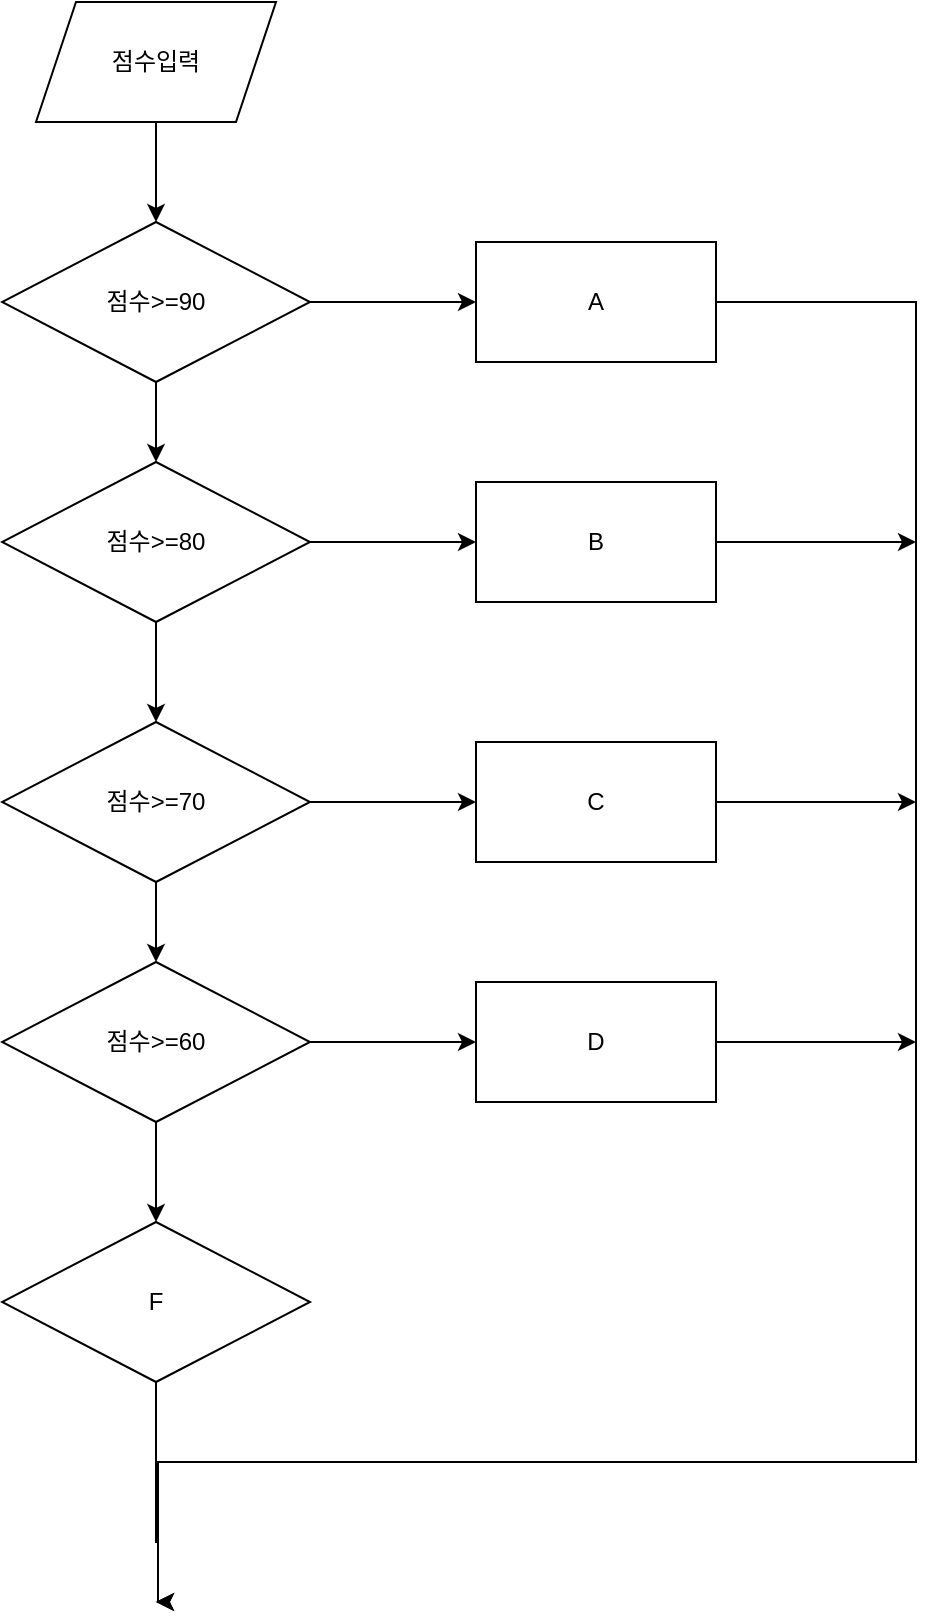 <mxfile version="24.0.5" type="device">
  <diagram name="페이지-1" id="Z_AxEMy0zzlvS63k3HP1">
    <mxGraphModel dx="1434" dy="746" grid="1" gridSize="10" guides="1" tooltips="1" connect="1" arrows="1" fold="1" page="1" pageScale="1" pageWidth="827" pageHeight="1169" math="0" shadow="0">
      <root>
        <mxCell id="0" />
        <mxCell id="1" parent="0" />
        <mxCell id="mpdxEOSK8AwaiTYZgKgU-11" style="edgeStyle=orthogonalEdgeStyle;rounded=0;orthogonalLoop=1;jettySize=auto;html=1;exitX=0.5;exitY=1;exitDx=0;exitDy=0;entryX=0.5;entryY=0;entryDx=0;entryDy=0;" edge="1" parent="1" source="mpdxEOSK8AwaiTYZgKgU-1" target="mpdxEOSK8AwaiTYZgKgU-2">
          <mxGeometry relative="1" as="geometry" />
        </mxCell>
        <mxCell id="mpdxEOSK8AwaiTYZgKgU-1" value="점수입력" style="shape=parallelogram;perimeter=parallelogramPerimeter;whiteSpace=wrap;html=1;fixedSize=1;" vertex="1" parent="1">
          <mxGeometry x="340" y="50" width="120" height="60" as="geometry" />
        </mxCell>
        <mxCell id="mpdxEOSK8AwaiTYZgKgU-12" style="edgeStyle=orthogonalEdgeStyle;rounded=0;orthogonalLoop=1;jettySize=auto;html=1;exitX=1;exitY=0.5;exitDx=0;exitDy=0;entryX=0;entryY=0.5;entryDx=0;entryDy=0;" edge="1" parent="1" source="mpdxEOSK8AwaiTYZgKgU-2" target="mpdxEOSK8AwaiTYZgKgU-6">
          <mxGeometry relative="1" as="geometry" />
        </mxCell>
        <mxCell id="mpdxEOSK8AwaiTYZgKgU-13" style="edgeStyle=orthogonalEdgeStyle;rounded=0;orthogonalLoop=1;jettySize=auto;html=1;exitX=0.5;exitY=1;exitDx=0;exitDy=0;entryX=0.5;entryY=0;entryDx=0;entryDy=0;" edge="1" parent="1" source="mpdxEOSK8AwaiTYZgKgU-2" target="mpdxEOSK8AwaiTYZgKgU-3">
          <mxGeometry relative="1" as="geometry" />
        </mxCell>
        <mxCell id="mpdxEOSK8AwaiTYZgKgU-2" value="점수&amp;gt;=90" style="rhombus;whiteSpace=wrap;html=1;" vertex="1" parent="1">
          <mxGeometry x="323" y="160" width="154" height="80" as="geometry" />
        </mxCell>
        <mxCell id="mpdxEOSK8AwaiTYZgKgU-14" style="edgeStyle=orthogonalEdgeStyle;rounded=0;orthogonalLoop=1;jettySize=auto;html=1;exitX=0.5;exitY=1;exitDx=0;exitDy=0;entryX=0.5;entryY=0;entryDx=0;entryDy=0;" edge="1" parent="1" source="mpdxEOSK8AwaiTYZgKgU-3" target="mpdxEOSK8AwaiTYZgKgU-4">
          <mxGeometry relative="1" as="geometry" />
        </mxCell>
        <mxCell id="mpdxEOSK8AwaiTYZgKgU-19" style="edgeStyle=orthogonalEdgeStyle;rounded=0;orthogonalLoop=1;jettySize=auto;html=1;exitX=1;exitY=0.5;exitDx=0;exitDy=0;entryX=0;entryY=0.5;entryDx=0;entryDy=0;" edge="1" parent="1" source="mpdxEOSK8AwaiTYZgKgU-3" target="mpdxEOSK8AwaiTYZgKgU-7">
          <mxGeometry relative="1" as="geometry" />
        </mxCell>
        <mxCell id="mpdxEOSK8AwaiTYZgKgU-3" value="점수&amp;gt;=80" style="rhombus;whiteSpace=wrap;html=1;" vertex="1" parent="1">
          <mxGeometry x="323" y="280" width="154" height="80" as="geometry" />
        </mxCell>
        <mxCell id="mpdxEOSK8AwaiTYZgKgU-15" style="edgeStyle=orthogonalEdgeStyle;rounded=0;orthogonalLoop=1;jettySize=auto;html=1;exitX=0.5;exitY=1;exitDx=0;exitDy=0;entryX=0.5;entryY=0;entryDx=0;entryDy=0;" edge="1" parent="1" source="mpdxEOSK8AwaiTYZgKgU-4" target="mpdxEOSK8AwaiTYZgKgU-5">
          <mxGeometry relative="1" as="geometry" />
        </mxCell>
        <mxCell id="mpdxEOSK8AwaiTYZgKgU-20" style="edgeStyle=orthogonalEdgeStyle;rounded=0;orthogonalLoop=1;jettySize=auto;html=1;exitX=1;exitY=0.5;exitDx=0;exitDy=0;" edge="1" parent="1" source="mpdxEOSK8AwaiTYZgKgU-4" target="mpdxEOSK8AwaiTYZgKgU-8">
          <mxGeometry relative="1" as="geometry" />
        </mxCell>
        <mxCell id="mpdxEOSK8AwaiTYZgKgU-4" value="점수&amp;gt;=70" style="rhombus;whiteSpace=wrap;html=1;" vertex="1" parent="1">
          <mxGeometry x="323" y="410" width="154" height="80" as="geometry" />
        </mxCell>
        <mxCell id="mpdxEOSK8AwaiTYZgKgU-16" style="edgeStyle=orthogonalEdgeStyle;rounded=0;orthogonalLoop=1;jettySize=auto;html=1;exitX=0.5;exitY=1;exitDx=0;exitDy=0;entryX=0.5;entryY=0;entryDx=0;entryDy=0;" edge="1" parent="1" source="mpdxEOSK8AwaiTYZgKgU-5" target="mpdxEOSK8AwaiTYZgKgU-10">
          <mxGeometry relative="1" as="geometry" />
        </mxCell>
        <mxCell id="mpdxEOSK8AwaiTYZgKgU-21" style="edgeStyle=orthogonalEdgeStyle;rounded=0;orthogonalLoop=1;jettySize=auto;html=1;exitX=1;exitY=0.5;exitDx=0;exitDy=0;" edge="1" parent="1" source="mpdxEOSK8AwaiTYZgKgU-5" target="mpdxEOSK8AwaiTYZgKgU-9">
          <mxGeometry relative="1" as="geometry" />
        </mxCell>
        <mxCell id="mpdxEOSK8AwaiTYZgKgU-5" value="점수&amp;gt;=60" style="rhombus;whiteSpace=wrap;html=1;" vertex="1" parent="1">
          <mxGeometry x="323" y="530" width="154" height="80" as="geometry" />
        </mxCell>
        <mxCell id="mpdxEOSK8AwaiTYZgKgU-23" style="edgeStyle=orthogonalEdgeStyle;rounded=0;orthogonalLoop=1;jettySize=auto;html=1;exitX=1;exitY=0.5;exitDx=0;exitDy=0;" edge="1" parent="1" source="mpdxEOSK8AwaiTYZgKgU-6">
          <mxGeometry relative="1" as="geometry">
            <mxPoint x="400" y="850" as="targetPoint" />
            <Array as="points">
              <mxPoint x="780" y="200" />
              <mxPoint x="780" y="780" />
              <mxPoint x="401" y="780" />
            </Array>
          </mxGeometry>
        </mxCell>
        <mxCell id="mpdxEOSK8AwaiTYZgKgU-6" value="A" style="rounded=0;whiteSpace=wrap;html=1;" vertex="1" parent="1">
          <mxGeometry x="560" y="170" width="120" height="60" as="geometry" />
        </mxCell>
        <mxCell id="mpdxEOSK8AwaiTYZgKgU-24" style="edgeStyle=orthogonalEdgeStyle;rounded=0;orthogonalLoop=1;jettySize=auto;html=1;exitX=1;exitY=0.5;exitDx=0;exitDy=0;" edge="1" parent="1" source="mpdxEOSK8AwaiTYZgKgU-7">
          <mxGeometry relative="1" as="geometry">
            <mxPoint x="780" y="320" as="targetPoint" />
          </mxGeometry>
        </mxCell>
        <mxCell id="mpdxEOSK8AwaiTYZgKgU-7" value="B" style="rounded=0;whiteSpace=wrap;html=1;" vertex="1" parent="1">
          <mxGeometry x="560" y="290" width="120" height="60" as="geometry" />
        </mxCell>
        <mxCell id="mpdxEOSK8AwaiTYZgKgU-25" style="edgeStyle=orthogonalEdgeStyle;rounded=0;orthogonalLoop=1;jettySize=auto;html=1;exitX=1;exitY=0.5;exitDx=0;exitDy=0;" edge="1" parent="1" source="mpdxEOSK8AwaiTYZgKgU-8">
          <mxGeometry relative="1" as="geometry">
            <mxPoint x="780" y="450" as="targetPoint" />
          </mxGeometry>
        </mxCell>
        <mxCell id="mpdxEOSK8AwaiTYZgKgU-8" value="C" style="rounded=0;whiteSpace=wrap;html=1;" vertex="1" parent="1">
          <mxGeometry x="560" y="420" width="120" height="60" as="geometry" />
        </mxCell>
        <mxCell id="mpdxEOSK8AwaiTYZgKgU-26" style="edgeStyle=orthogonalEdgeStyle;rounded=0;orthogonalLoop=1;jettySize=auto;html=1;exitX=1;exitY=0.5;exitDx=0;exitDy=0;" edge="1" parent="1" source="mpdxEOSK8AwaiTYZgKgU-9">
          <mxGeometry relative="1" as="geometry">
            <mxPoint x="780" y="570" as="targetPoint" />
          </mxGeometry>
        </mxCell>
        <mxCell id="mpdxEOSK8AwaiTYZgKgU-9" value="D" style="rounded=0;whiteSpace=wrap;html=1;" vertex="1" parent="1">
          <mxGeometry x="560" y="540" width="120" height="60" as="geometry" />
        </mxCell>
        <mxCell id="mpdxEOSK8AwaiTYZgKgU-17" style="edgeStyle=orthogonalEdgeStyle;rounded=0;orthogonalLoop=1;jettySize=auto;html=1;exitX=0.5;exitY=1;exitDx=0;exitDy=0;" edge="1" parent="1" source="mpdxEOSK8AwaiTYZgKgU-10">
          <mxGeometry relative="1" as="geometry">
            <mxPoint x="400" y="850" as="targetPoint" />
            <Array as="points">
              <mxPoint x="400" y="820" />
              <mxPoint x="401" y="820" />
            </Array>
          </mxGeometry>
        </mxCell>
        <mxCell id="mpdxEOSK8AwaiTYZgKgU-10" value="F" style="rhombus;whiteSpace=wrap;html=1;" vertex="1" parent="1">
          <mxGeometry x="323" y="660" width="154" height="80" as="geometry" />
        </mxCell>
      </root>
    </mxGraphModel>
  </diagram>
</mxfile>
